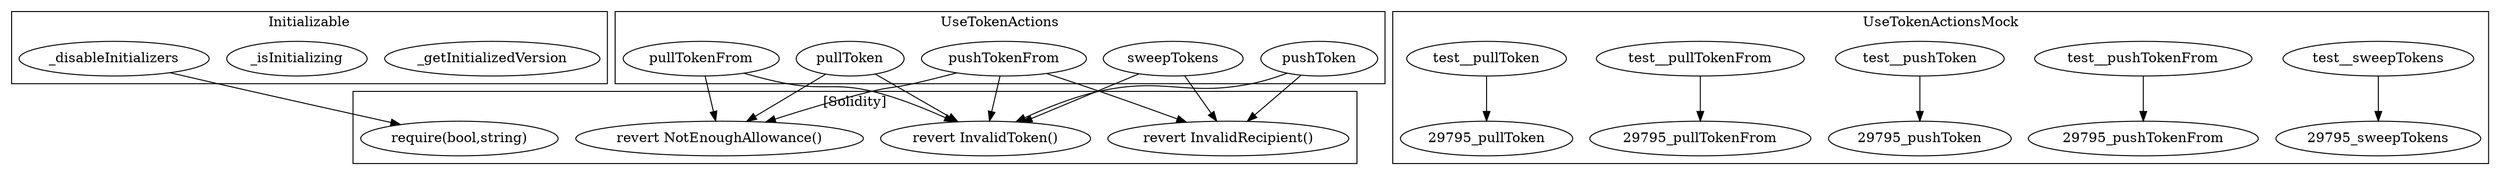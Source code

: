 strict digraph {
subgraph cluster_3088_Initializable {
label = "Initializable"
"3088__getInitializedVersion" [label="_getInitializedVersion"]
"3088__isInitializing" [label="_isInitializing"]
"3088__disableInitializers" [label="_disableInitializers"]
}subgraph cluster_29795_UseTokenActionsMock {
label = "UseTokenActionsMock"
"29795_test__sweepTokens" [label="test__sweepTokens"]
"29795_test__pushTokenFrom" [label="test__pushTokenFrom"]
"29795_test__pushToken" [label="test__pushToken"]
"29795_test__pullTokenFrom" [label="test__pullTokenFrom"]
"29795_test__pullToken" [label="test__pullToken"]
"29795_test__pullTokenFrom" -> "29795_pullTokenFrom"
"29795_test__pushToken" -> "29795_pushToken"
"29795_test__sweepTokens" -> "29795_sweepTokens"
"29795_test__pushTokenFrom" -> "29795_pushTokenFrom"
"29795_test__pullToken" -> "29795_pullToken"
}subgraph cluster_29708_UseTokenActions {
label = "UseTokenActions"
"29708_pushToken" [label="pushToken"]
"29708_pullToken" [label="pullToken"]
"29708_sweepTokens" [label="sweepTokens"]
"29708_pushTokenFrom" [label="pushTokenFrom"]
"29708_pullTokenFrom" [label="pullTokenFrom"]
}subgraph cluster_solidity {
label = "[Solidity]"
"revert InvalidRecipient()" 
"revert NotEnoughAllowance()" 
"require(bool,string)" 
"revert InvalidToken()" 
"29708_pushTokenFrom" -> "revert NotEnoughAllowance()"
"29708_sweepTokens" -> "revert InvalidToken()"
"29708_pullToken" -> "revert NotEnoughAllowance()"
"29708_pushToken" -> "revert InvalidRecipient()"
"29708_sweepTokens" -> "revert InvalidRecipient()"
"29708_pushTokenFrom" -> "revert InvalidToken()"
"29708_pullTokenFrom" -> "revert NotEnoughAllowance()"
"3088__disableInitializers" -> "require(bool,string)"
"29708_pullToken" -> "revert InvalidToken()"
"29708_pullTokenFrom" -> "revert InvalidToken()"
"29708_pushTokenFrom" -> "revert InvalidRecipient()"
"29708_pushToken" -> "revert InvalidToken()"
}
}